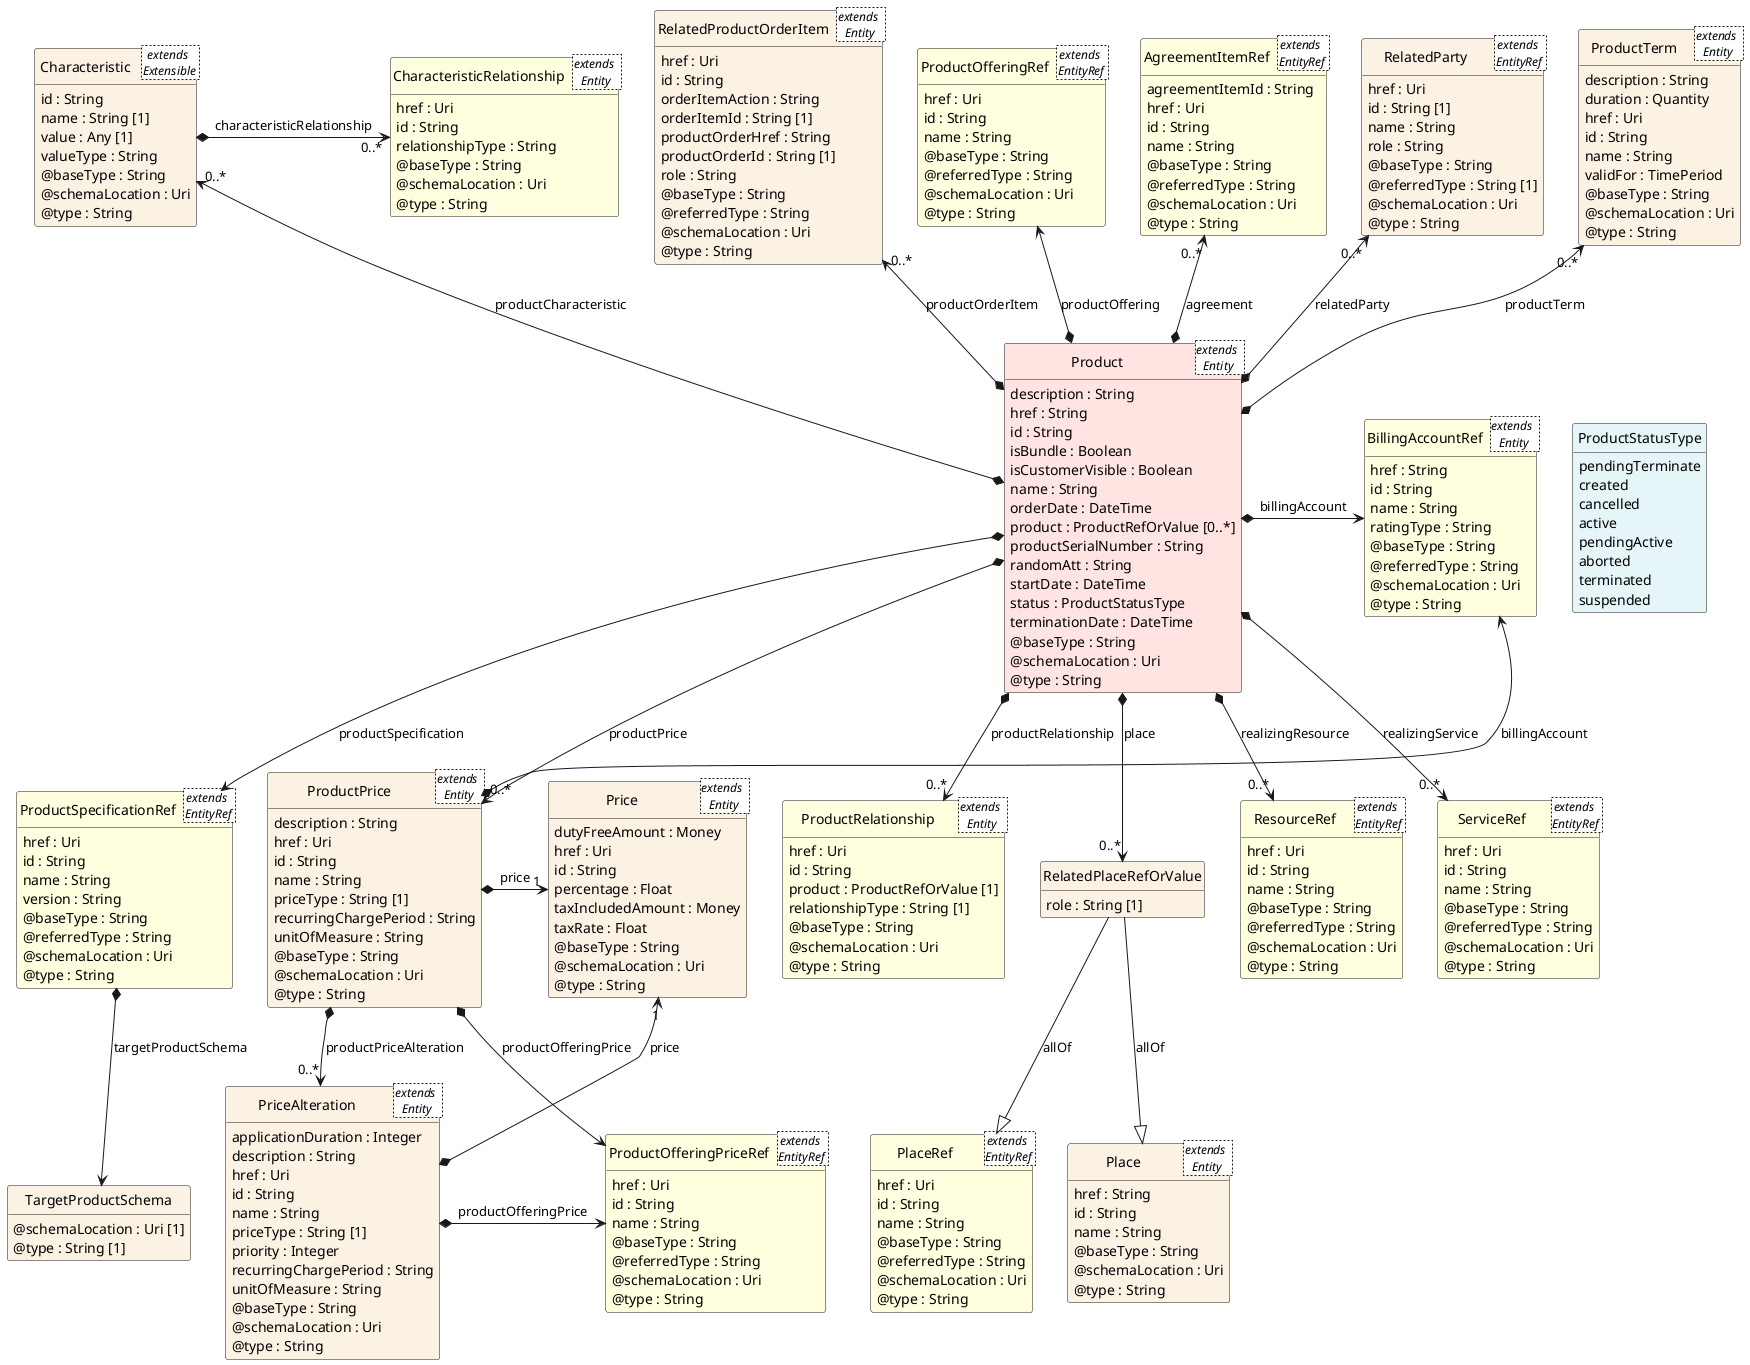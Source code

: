 @startuml
'
' Resource:  Product
' Source:    Product_Ordering_4.0.0_oas.yaml
' Generated: 2020-11-18 23:09:09+0100
'
hide circle
hide methods
hide stereotype
show <<Enumeration>> stereotype
skinparam class {
   backgroundColor<<Enumeration>> #E6F5F7
   backgroundColor<<Ref>> #FFFFE0
   backgroundColor<<Pivot>> #FFFFFFF
   backgroundColor #FCF2E3
   backgroundColor<<SubResource>> MistyRose
}

skinparam legend {
   borderRoundCorner 0
   borderColor red
   backgroundColor white
}

'sequence: 17
class Product <extends  \nEntity >  <<SubResource>> {
    description : String
    href : String
    id : String
    isBundle : Boolean
    isCustomerVisible : Boolean
    name : String
    orderDate : DateTime
    product : ProductRefOrValue [0..*]
    productSerialNumber : String
    randomAtt : String
    startDate : DateTime
    status : ProductStatusType
    terminationDate : DateTime
    @baseType : String
    @schemaLocation : Uri
    @type : String
}

'sequence: 18
class ProductStatusType <<Enumeration>> {
    pendingTerminate
    created
    cancelled
    active
    pendingActive
    aborted 
    terminated
    suspended
}

'sequence: 30
class RelatedProductOrderItem <extends  \nEntity >  {
    href : Uri
    id : String
    orderItemAction : String
    orderItemId : String [1]
    productOrderHref : String
    productOrderId : String [1]
    role : String
    @baseType : String
    @referredType : String
    @schemaLocation : Uri
    @type : String
}

'sequence: 38
class ProductOfferingRef <extends  \nEntityRef >  <<Ref>> {
    href : Uri
    id : String
    name : String
    @baseType : String
    @referredType : String
    @schemaLocation : Uri
    @type : String
}

'sequence: 45
class CharacteristicRelationship <extends  \nEntity >  <<Ref>> {
    href : Uri
    id : String
    relationshipType : String
    @baseType : String
    @schemaLocation : Uri
    @type : String
}

'sequence: 54
class BillingAccountRef <extends  \nEntity >  <<Ref>> {
    href : String
    id : String
    name : String
    ratingType : String
    @baseType : String
    @referredType : String
    @schemaLocation : Uri
    @type : String
}

'sequence: 62
class Characteristic <extends  \nExtensible >  {
    id : String
    name : String [1]
    value : Any [1]
    valueType : String
    @baseType : String
    @schemaLocation : Uri
    @type : String
}

'sequence: 73
class ProductPrice <extends  \nEntity >  {
    description : String
    href : Uri
    id : String
    name : String
    priceType : String [1]
    recurringChargePeriod : String
    unitOfMeasure : String
    @baseType : String
    @schemaLocation : Uri
    @type : String
}

'sequence: 81
class PlaceRef <extends  \nEntityRef >  <<Ref>> {
    href : Uri
    id : String
    name : String
    @baseType : String
    @referredType : String
    @schemaLocation : Uri
    @type : String
}

'sequence: 84
class TargetProductSchema  {
    @schemaLocation : Uri [1]
    @type : String [1]
}

'sequence: 97
class PriceAlteration <extends  \nEntity >  {
    applicationDuration : Integer
    description : String
    href : Uri
    id : String
    name : String
    priceType : String [1]
    priority : Integer
    recurringChargePeriod : String
    unitOfMeasure : String
    @baseType : String
    @schemaLocation : Uri
    @type : String
}

'sequence: 105
class ProductOfferingPriceRef <extends  \nEntityRef >  <<Ref>> {
    href : Uri
    id : String
    name : String
    @baseType : String
    @referredType : String
    @schemaLocation : Uri
    @type : String
}

'sequence: 113
class ProductRelationship <extends  \nEntity >  <<Ref>> {
    href : Uri
    id : String
    product : ProductRefOrValue [1]
    relationshipType : String [1]
    @baseType : String
    @schemaLocation : Uri
    @type : String
}

'sequence: 123
class Price <extends  \nEntity >  {
    dutyFreeAmount : Money
    href : Uri
    id : String
    percentage : Float
    taxIncludedAmount : Money
    taxRate : Float
    @baseType : String
    @schemaLocation : Uri
    @type : String
}

'sequence: 132
class AgreementItemRef <extends  \nEntityRef >  <<Ref>> {
    agreementItemId : String
    href : Uri
    id : String
    name : String
    @baseType : String
    @referredType : String
    @schemaLocation : Uri
    @type : String
}

'sequence: 134
class RelatedPlaceRefOrValue  {
    role : String [1]
}

'sequence: 143
class RelatedParty <extends  \nEntityRef >  {
    href : Uri
    id : String [1]
    name : String
    role : String
    @baseType : String
    @referredType : String [1]
    @schemaLocation : Uri
    @type : String
}

'sequence: 151
class ResourceRef <extends  \nEntityRef >  <<Ref>> {
    href : Uri
    id : String
    name : String
    @baseType : String
    @referredType : String
    @schemaLocation : Uri
    @type : String
}

'sequence: 161
class ProductTerm <extends  \nEntity >  {
    description : String
    duration : Quantity
    href : Uri
    id : String
    name : String
    validFor : TimePeriod
    @baseType : String
    @schemaLocation : Uri
    @type : String
}

'sequence: 169
class ServiceRef <extends  \nEntityRef >  <<Ref>> {
    href : Uri
    id : String
    name : String
    @baseType : String
    @referredType : String
    @schemaLocation : Uri
    @type : String
}

'sequence: 178
class ProductSpecificationRef <extends  \nEntityRef >  <<Ref>> {
    href : Uri
    id : String
    name : String
    version : String
    @baseType : String
    @referredType : String
    @schemaLocation : Uri
    @type : String
}

'sequence: 185
class Place <extends  \nEntity >  {
    href : String
    id : String
    name : String
    @baseType : String
    @schemaLocation : Uri
    @type : String
}

'sequence: 17
'processing edges for Product
'sequence: 188
'rule: circle rule :: effectiveCircle = Product BillingAccountRef ProductPrice Product - free to LEFT - place [LEFT, BELOW, RIGHT] - default to LEFT
BillingAccountRef  <-left-* Product : billingAccount

'sequence: 190
'rule: circle rule :: effectiveCircle = Product BillingAccountRef ProductPrice Product - free to LEFT - place [LEFT, BELOW, RIGHT] - default to BELOW
BillingAccountRef  <--* ProductPrice : billingAccount

'sequence: 192
'rule: circle rule :: effectiveCircle = Product BillingAccountRef ProductPrice Product - free to LEFT - place [LEFT, BELOW, RIGHT] - default to RIGHT - override default direction - now ABOVE
Product *-->  "0..*" ProductPrice : productPrice

'sequence: 196
Product -right[hidden]-> ProductStatusType

'sequence: 198
'rule: General above rule
Characteristic "0..*" <--* Product : productCharacteristic

'sequence: 200
'rule: General below rule - either none already or unable to place left / right of currently placed
Product *-->  "0..*" RelatedPlaceRefOrValue : place

'sequence: 202
'rule: General below rule - either none already or unable to place left / right of currently placed
Product *-->   ProductSpecificationRef : productSpecification

'sequence: 97
'processing edges for PriceAlteration
'sequence: 206
'rule: circle rule :: effectiveCircle = ProductPrice Price PriceAlteration ProductOfferingPriceRef ProductPrice - free to LEFT - place [LEFT, BELOW, RIGHT] - default to LEFT
Price "1" <-left-* ProductPrice : price

'sequence: 208
'rule: forceLeftRight
ProductPrice <-left[hidden]- ProductSpecificationRef

'sequence: 210
'rule: circle rule :: effectiveCircle = ProductPrice Price PriceAlteration ProductOfferingPriceRef ProductPrice - free to LEFT - place [LEFT, BELOW, RIGHT] - default to BELOW
Price "1" <--* PriceAlteration : price

'sequence: 212
'rule: circle rule :: effectiveCircle = ProductPrice Price PriceAlteration ProductOfferingPriceRef ProductPrice - free to LEFT - place [LEFT, BELOW, RIGHT] - default to RIGHT
PriceAlteration *-right->  ProductOfferingPriceRef : productOfferingPrice

'sequence: 214
'rule: circle rule :: effectiveCircle = ProductPrice Price PriceAlteration ProductOfferingPriceRef ProductPrice - free to LEFT - place [LEFT, BELOW, RIGHT] - default to RIGHT - override default direction - now ABOVE
ProductPrice *-->   ProductOfferingPriceRef : productOfferingPrice

'sequence: 73
'processing edges for ProductPrice
'sequence: 224
'rule: P02-2
ProductPrice *-->  "0..*" PriceAlteration : productPriceAlteration

'sequence: 241
'rule: General above rule - direction: RIGHT
RelatedProductOrderItem "0..*" <--* Product : productOrderItem

'sequence: 243
'rule: General above rule - direction: RIGHT
ProductOfferingRef  <--* Product : productOffering

'sequence: 245
'rule: General above rule - direction: RIGHT
AgreementItemRef "0..*" <--* Product : agreement

'sequence: 247
'rule: General above rule - direction: RIGHT
RelatedParty "0..*" <--* Product : relatedParty

'sequence: 249
'rule: General above rule - direction: RIGHT
ProductTerm "0..*" <--* Product : productTerm

'sequence: 251
'rule: General below rule - either none already or unable to place left / right of currently placed
Product *-->  "0..*" ProductRelationship : productRelationship

'sequence: 253
'rule: General below rule - either none already or unable to place left / right of currently placed
Product *-->  "0..*" ResourceRef : realizingResource

'sequence: 255
'rule: General below rule - either none already or unable to place left / right of currently placed
Product *-->  "0..*" ServiceRef : realizingService

'sequence: 62
'processing edges for Characteristic
'completed processing of edges for Characteristic
'processing edges for Characteristic
'sequence: 289
'rule: General right rule
Characteristic *-right-> "0..*" CharacteristicRelationship : characteristicRelationship

'sequence: 178
'processing edges for ProductSpecificationRef
'completed processing of edges for ProductSpecificationRef
'processing edges for ProductSpecificationRef
'sequence: 293
'rule: General below rule
ProductSpecificationRef *-->   TargetProductSchema : targetProductSchema

'sequence: 134
'processing edges for RelatedPlaceRefOrValue
'completed processing of edges for RelatedPlaceRefOrValue
'processing edges for RelatedPlaceRefOrValue
'sequence: 301
'rule: General below rule
RelatedPlaceRefOrValue --|> PlaceRef : allOf

'sequence: 303
'rule: General below rule
RelatedPlaceRefOrValue --|> Place : allOf



'layout of the core: [Product, PriceAlteration, Characteristic, RelatedPlaceRefOrValue, ProductPrice, ProductSpecificationRef] (seq=186)
'finished layout of the core (seq=233)
'y=9 : RelatedProductOrderItem (10) ProductOfferingRef (10) CharacteristicRelationship (11) Characteristic (10) AgreementItemRef (10) RelatedParty (10) ProductTerm (10) (seq=312)
'y=10 : BillingAccountRef (9) Product (10) ProductStatusType (11) (seq=313)
'y=11 : ProductPrice (9) Price (8) ProductRelationship (10) RelatedPlaceRefOrValue (10) ResourceRef (9) ServiceRef (8) ProductSpecificationRef (9) (seq=314)
'y=12 : PlaceRef (10) PriceAlteration (8) TargetProductSchema (9) ProductOfferingPriceRef (9) Place (9) (seq=315)
@enduml